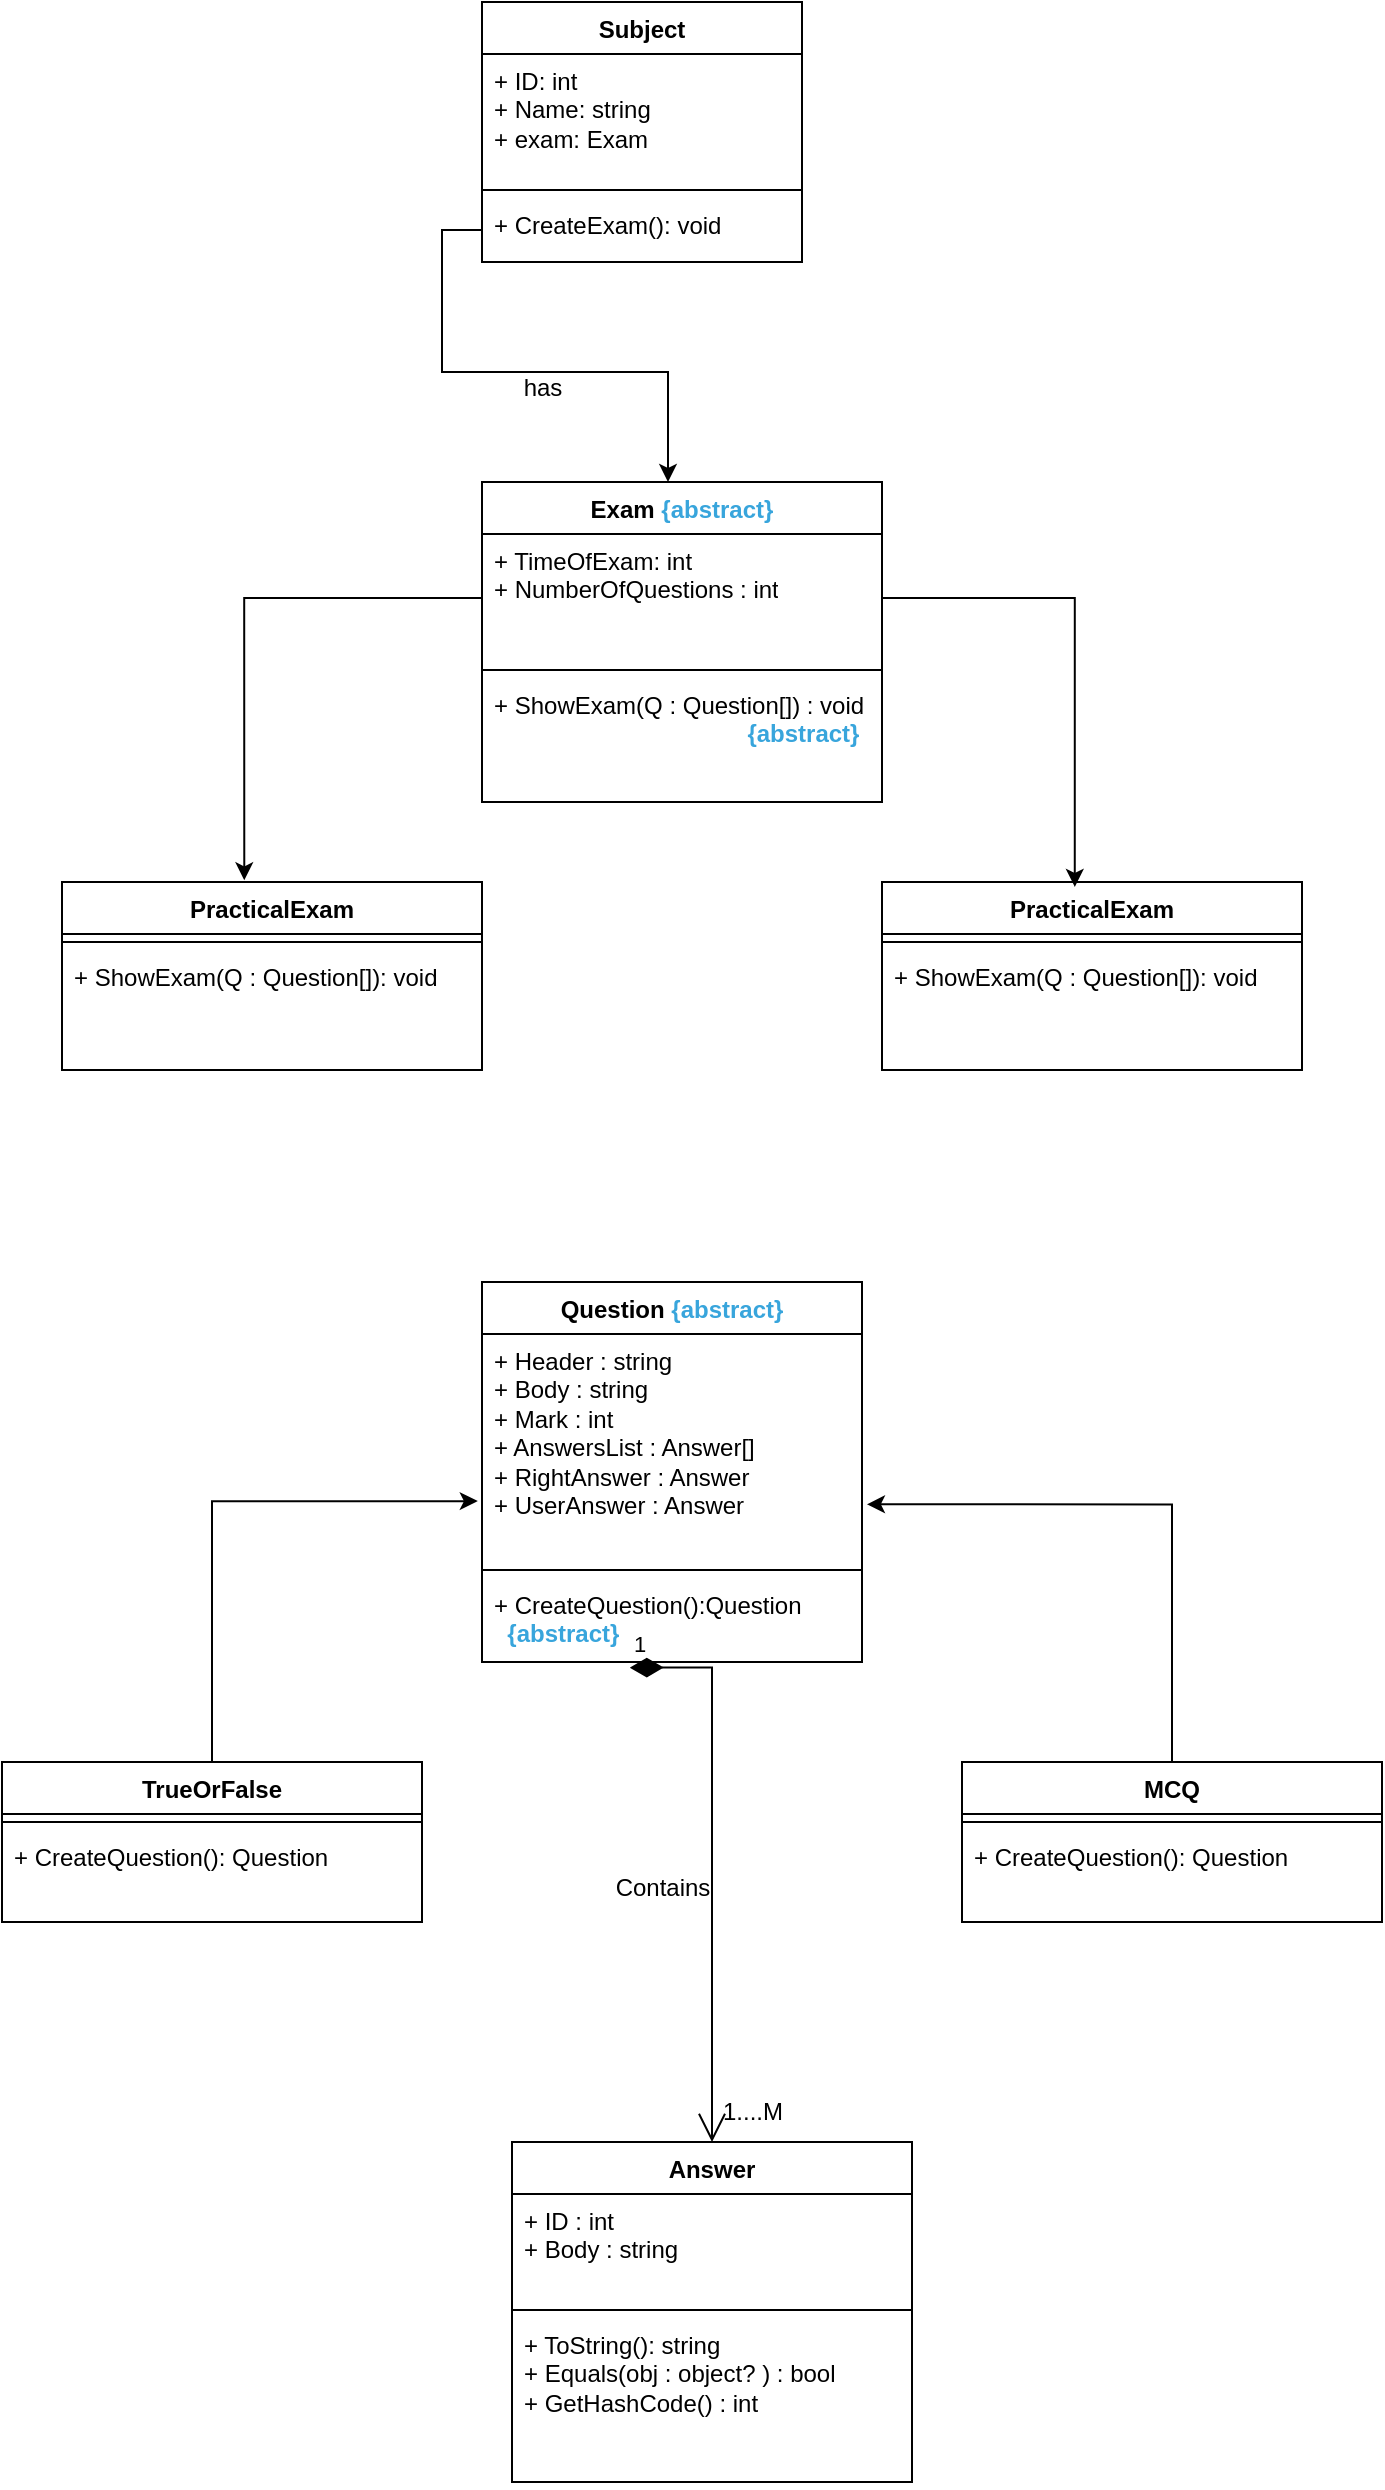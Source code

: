 <mxfile version="28.0.6">
  <diagram name="Page-1" id="pRpbr93Is7vxlbDIuHDw">
    <mxGraphModel dx="1042" dy="674" grid="1" gridSize="10" guides="1" tooltips="1" connect="1" arrows="1" fold="1" page="1" pageScale="1" pageWidth="850" pageHeight="1100" math="0" shadow="0">
      <root>
        <mxCell id="0" />
        <mxCell id="1" parent="0" />
        <mxCell id="OobZ7jC81nSux4jjmVNi-1" value="Subject" style="swimlane;fontStyle=1;align=center;verticalAlign=top;childLayout=stackLayout;horizontal=1;startSize=26;horizontalStack=0;resizeParent=1;resizeParentMax=0;resizeLast=0;collapsible=1;marginBottom=0;whiteSpace=wrap;html=1;" vertex="1" parent="1">
          <mxGeometry x="280" y="200" width="160" height="130" as="geometry" />
        </mxCell>
        <mxCell id="OobZ7jC81nSux4jjmVNi-2" value="+ ID: int&lt;div&gt;+ Name: string&lt;/div&gt;&lt;div&gt;+ exam: Exam&lt;/div&gt;" style="text;strokeColor=none;fillColor=none;align=left;verticalAlign=top;spacingLeft=4;spacingRight=4;overflow=hidden;rotatable=0;points=[[0,0.5],[1,0.5]];portConstraint=eastwest;whiteSpace=wrap;html=1;" vertex="1" parent="OobZ7jC81nSux4jjmVNi-1">
          <mxGeometry y="26" width="160" height="64" as="geometry" />
        </mxCell>
        <mxCell id="OobZ7jC81nSux4jjmVNi-3" value="" style="line;strokeWidth=1;fillColor=none;align=left;verticalAlign=middle;spacingTop=-1;spacingLeft=3;spacingRight=3;rotatable=0;labelPosition=right;points=[];portConstraint=eastwest;strokeColor=inherit;" vertex="1" parent="OobZ7jC81nSux4jjmVNi-1">
          <mxGeometry y="90" width="160" height="8" as="geometry" />
        </mxCell>
        <mxCell id="OobZ7jC81nSux4jjmVNi-4" value="&lt;div&gt;+ CreateExam(): void&lt;/div&gt;" style="text;strokeColor=none;fillColor=none;align=left;verticalAlign=top;spacingLeft=4;spacingRight=4;overflow=hidden;rotatable=0;points=[[0,0.5],[1,0.5]];portConstraint=eastwest;whiteSpace=wrap;html=1;" vertex="1" parent="OobZ7jC81nSux4jjmVNi-1">
          <mxGeometry y="98" width="160" height="32" as="geometry" />
        </mxCell>
        <mxCell id="OobZ7jC81nSux4jjmVNi-5" value="PracticalExam" style="swimlane;fontStyle=1;align=center;verticalAlign=top;childLayout=stackLayout;horizontal=1;startSize=26;horizontalStack=0;resizeParent=1;resizeParentMax=0;resizeLast=0;collapsible=1;marginBottom=0;whiteSpace=wrap;html=1;" vertex="1" parent="1">
          <mxGeometry x="480" y="640" width="210" height="94" as="geometry" />
        </mxCell>
        <mxCell id="OobZ7jC81nSux4jjmVNi-7" value="" style="line;strokeWidth=1;fillColor=none;align=left;verticalAlign=middle;spacingTop=-1;spacingLeft=3;spacingRight=3;rotatable=0;labelPosition=right;points=[];portConstraint=eastwest;strokeColor=inherit;" vertex="1" parent="OobZ7jC81nSux4jjmVNi-5">
          <mxGeometry y="26" width="210" height="8" as="geometry" />
        </mxCell>
        <mxCell id="OobZ7jC81nSux4jjmVNi-8" value="+ ShowExam(Q : Question[]): void" style="text;strokeColor=none;fillColor=none;align=left;verticalAlign=top;spacingLeft=4;spacingRight=4;overflow=hidden;rotatable=0;points=[[0,0.5],[1,0.5]];portConstraint=eastwest;whiteSpace=wrap;html=1;" vertex="1" parent="OobZ7jC81nSux4jjmVNi-5">
          <mxGeometry y="34" width="210" height="60" as="geometry" />
        </mxCell>
        <mxCell id="OobZ7jC81nSux4jjmVNi-9" value="Exam&amp;nbsp;&lt;span style=&quot;color: rgb(56, 165, 220);&quot;&gt;{abstract}&lt;/span&gt;" style="swimlane;fontStyle=1;align=center;verticalAlign=top;childLayout=stackLayout;horizontal=1;startSize=26;horizontalStack=0;resizeParent=1;resizeParentMax=0;resizeLast=0;collapsible=1;marginBottom=0;whiteSpace=wrap;html=1;" vertex="1" parent="1">
          <mxGeometry x="280" y="440" width="200" height="160" as="geometry" />
        </mxCell>
        <mxCell id="OobZ7jC81nSux4jjmVNi-10" value="+ TimeOfExam: int&lt;div&gt;+ NumberOfQuestions : int&lt;/div&gt;" style="text;strokeColor=none;fillColor=none;align=left;verticalAlign=top;spacingLeft=4;spacingRight=4;overflow=hidden;rotatable=0;points=[[0,0.5],[1,0.5]];portConstraint=eastwest;whiteSpace=wrap;html=1;" vertex="1" parent="OobZ7jC81nSux4jjmVNi-9">
          <mxGeometry y="26" width="200" height="64" as="geometry" />
        </mxCell>
        <mxCell id="OobZ7jC81nSux4jjmVNi-11" value="" style="line;strokeWidth=1;fillColor=none;align=left;verticalAlign=middle;spacingTop=-1;spacingLeft=3;spacingRight=3;rotatable=0;labelPosition=right;points=[];portConstraint=eastwest;strokeColor=inherit;" vertex="1" parent="OobZ7jC81nSux4jjmVNi-9">
          <mxGeometry y="90" width="200" height="8" as="geometry" />
        </mxCell>
        <mxCell id="OobZ7jC81nSux4jjmVNi-12" value="+ ShowExam(Q : Question[]) : void&amp;nbsp;&lt;div&gt;&lt;span style=&quot;color: rgb(56, 165, 220); font-weight: 700; text-align: center;&quot;&gt;&amp;nbsp; &amp;nbsp; &amp;nbsp; &amp;nbsp; &amp;nbsp; &amp;nbsp; &amp;nbsp; &amp;nbsp; &amp;nbsp; &amp;nbsp; &amp;nbsp; &amp;nbsp; &amp;nbsp; &amp;nbsp; &amp;nbsp; &amp;nbsp; &amp;nbsp; &amp;nbsp; &amp;nbsp; {abstract}&lt;/span&gt;&lt;/div&gt;" style="text;strokeColor=none;fillColor=none;align=left;verticalAlign=top;spacingLeft=4;spacingRight=4;overflow=hidden;rotatable=0;points=[[0,0.5],[1,0.5]];portConstraint=eastwest;whiteSpace=wrap;html=1;" vertex="1" parent="OobZ7jC81nSux4jjmVNi-9">
          <mxGeometry y="98" width="200" height="62" as="geometry" />
        </mxCell>
        <mxCell id="OobZ7jC81nSux4jjmVNi-13" value="PracticalExam" style="swimlane;fontStyle=1;align=center;verticalAlign=top;childLayout=stackLayout;horizontal=1;startSize=26;horizontalStack=0;resizeParent=1;resizeParentMax=0;resizeLast=0;collapsible=1;marginBottom=0;whiteSpace=wrap;html=1;" vertex="1" parent="1">
          <mxGeometry x="70" y="640" width="210" height="94" as="geometry" />
        </mxCell>
        <mxCell id="OobZ7jC81nSux4jjmVNi-14" value="" style="line;strokeWidth=1;fillColor=none;align=left;verticalAlign=middle;spacingTop=-1;spacingLeft=3;spacingRight=3;rotatable=0;labelPosition=right;points=[];portConstraint=eastwest;strokeColor=inherit;" vertex="1" parent="OobZ7jC81nSux4jjmVNi-13">
          <mxGeometry y="26" width="210" height="8" as="geometry" />
        </mxCell>
        <mxCell id="OobZ7jC81nSux4jjmVNi-15" value="+ ShowExam(Q : Question[]): void" style="text;strokeColor=none;fillColor=none;align=left;verticalAlign=top;spacingLeft=4;spacingRight=4;overflow=hidden;rotatable=0;points=[[0,0.5],[1,0.5]];portConstraint=eastwest;whiteSpace=wrap;html=1;" vertex="1" parent="OobZ7jC81nSux4jjmVNi-13">
          <mxGeometry y="34" width="210" height="60" as="geometry" />
        </mxCell>
        <mxCell id="OobZ7jC81nSux4jjmVNi-16" style="edgeStyle=orthogonalEdgeStyle;rounded=0;orthogonalLoop=1;jettySize=auto;html=1;exitX=0;exitY=0.5;exitDx=0;exitDy=0;entryX=0.434;entryY=-0.009;entryDx=0;entryDy=0;entryPerimeter=0;" edge="1" parent="1" source="OobZ7jC81nSux4jjmVNi-10" target="OobZ7jC81nSux4jjmVNi-13">
          <mxGeometry relative="1" as="geometry" />
        </mxCell>
        <mxCell id="OobZ7jC81nSux4jjmVNi-17" style="edgeStyle=orthogonalEdgeStyle;rounded=0;orthogonalLoop=1;jettySize=auto;html=1;exitX=1;exitY=0.5;exitDx=0;exitDy=0;entryX=0.459;entryY=0.026;entryDx=0;entryDy=0;entryPerimeter=0;" edge="1" parent="1" source="OobZ7jC81nSux4jjmVNi-10" target="OobZ7jC81nSux4jjmVNi-5">
          <mxGeometry relative="1" as="geometry" />
        </mxCell>
        <mxCell id="OobZ7jC81nSux4jjmVNi-18" value="Answer" style="swimlane;fontStyle=1;align=center;verticalAlign=top;childLayout=stackLayout;horizontal=1;startSize=26;horizontalStack=0;resizeParent=1;resizeParentMax=0;resizeLast=0;collapsible=1;marginBottom=0;whiteSpace=wrap;html=1;" vertex="1" parent="1">
          <mxGeometry x="295" y="1270" width="200" height="170" as="geometry" />
        </mxCell>
        <mxCell id="OobZ7jC81nSux4jjmVNi-19" value="+ ID : int&lt;div&gt;+ Body : string&lt;/div&gt;" style="text;strokeColor=none;fillColor=none;align=left;verticalAlign=top;spacingLeft=4;spacingRight=4;overflow=hidden;rotatable=0;points=[[0,0.5],[1,0.5]];portConstraint=eastwest;whiteSpace=wrap;html=1;" vertex="1" parent="OobZ7jC81nSux4jjmVNi-18">
          <mxGeometry y="26" width="200" height="54" as="geometry" />
        </mxCell>
        <mxCell id="OobZ7jC81nSux4jjmVNi-20" value="" style="line;strokeWidth=1;fillColor=none;align=left;verticalAlign=middle;spacingTop=-1;spacingLeft=3;spacingRight=3;rotatable=0;labelPosition=right;points=[];portConstraint=eastwest;strokeColor=inherit;" vertex="1" parent="OobZ7jC81nSux4jjmVNi-18">
          <mxGeometry y="80" width="200" height="8" as="geometry" />
        </mxCell>
        <mxCell id="OobZ7jC81nSux4jjmVNi-21" value="+ ToString(): string&lt;div&gt;+ Equals(obj : object? ) : bool&lt;/div&gt;&lt;div&gt;+ GetHashCode() : int&lt;/div&gt;" style="text;strokeColor=none;fillColor=none;align=left;verticalAlign=top;spacingLeft=4;spacingRight=4;overflow=hidden;rotatable=0;points=[[0,0.5],[1,0.5]];portConstraint=eastwest;whiteSpace=wrap;html=1;" vertex="1" parent="OobZ7jC81nSux4jjmVNi-18">
          <mxGeometry y="88" width="200" height="82" as="geometry" />
        </mxCell>
        <mxCell id="OobZ7jC81nSux4jjmVNi-22" value="Question &lt;font style=&quot;color: light-dark(rgb(56, 165, 220), rgb(237, 237, 237));&quot;&gt;{abstract}&lt;/font&gt;" style="swimlane;fontStyle=1;align=center;verticalAlign=top;childLayout=stackLayout;horizontal=1;startSize=26;horizontalStack=0;resizeParent=1;resizeParentMax=0;resizeLast=0;collapsible=1;marginBottom=0;whiteSpace=wrap;html=1;" vertex="1" parent="1">
          <mxGeometry x="280" y="840" width="190" height="190" as="geometry" />
        </mxCell>
        <mxCell id="OobZ7jC81nSux4jjmVNi-23" value="+ Header : string&lt;div&gt;+ Body : string&lt;/div&gt;&lt;div&gt;+ Mark : int&lt;/div&gt;&lt;div&gt;+ AnswersList : Answer[]&lt;/div&gt;&lt;div&gt;+ RightAnswer : Answer&lt;/div&gt;&lt;div&gt;+ UserAnswer : Answer&lt;/div&gt;" style="text;strokeColor=none;fillColor=none;align=left;verticalAlign=top;spacingLeft=4;spacingRight=4;overflow=hidden;rotatable=0;points=[[0,0.5],[1,0.5]];portConstraint=eastwest;whiteSpace=wrap;html=1;" vertex="1" parent="OobZ7jC81nSux4jjmVNi-22">
          <mxGeometry y="26" width="190" height="114" as="geometry" />
        </mxCell>
        <mxCell id="OobZ7jC81nSux4jjmVNi-24" value="" style="line;strokeWidth=1;fillColor=none;align=left;verticalAlign=middle;spacingTop=-1;spacingLeft=3;spacingRight=3;rotatable=0;labelPosition=right;points=[];portConstraint=eastwest;strokeColor=inherit;" vertex="1" parent="OobZ7jC81nSux4jjmVNi-22">
          <mxGeometry y="140" width="190" height="8" as="geometry" />
        </mxCell>
        <mxCell id="OobZ7jC81nSux4jjmVNi-25" value="+ CreateQuestion():Question&amp;nbsp; &amp;nbsp;&amp;nbsp;&lt;span style=&quot;color: rgb(56, 165, 220); font-weight: 700; text-align: center;&quot;&gt;{abstract}&lt;/span&gt;" style="text;strokeColor=none;fillColor=none;align=left;verticalAlign=top;spacingLeft=4;spacingRight=4;overflow=hidden;rotatable=0;points=[[0,0.5],[1,0.5]];portConstraint=eastwest;whiteSpace=wrap;html=1;" vertex="1" parent="OobZ7jC81nSux4jjmVNi-22">
          <mxGeometry y="148" width="190" height="42" as="geometry" />
        </mxCell>
        <mxCell id="OobZ7jC81nSux4jjmVNi-26" value="MCQ" style="swimlane;fontStyle=1;align=center;verticalAlign=top;childLayout=stackLayout;horizontal=1;startSize=26;horizontalStack=0;resizeParent=1;resizeParentMax=0;resizeLast=0;collapsible=1;marginBottom=0;whiteSpace=wrap;html=1;" vertex="1" parent="1">
          <mxGeometry x="520" y="1080" width="210" height="80" as="geometry" />
        </mxCell>
        <mxCell id="OobZ7jC81nSux4jjmVNi-28" value="" style="line;strokeWidth=1;fillColor=none;align=left;verticalAlign=middle;spacingTop=-1;spacingLeft=3;spacingRight=3;rotatable=0;labelPosition=right;points=[];portConstraint=eastwest;strokeColor=inherit;" vertex="1" parent="OobZ7jC81nSux4jjmVNi-26">
          <mxGeometry y="26" width="210" height="8" as="geometry" />
        </mxCell>
        <mxCell id="OobZ7jC81nSux4jjmVNi-29" value="+ CreateQuestion(): Question" style="text;strokeColor=none;fillColor=none;align=left;verticalAlign=top;spacingLeft=4;spacingRight=4;overflow=hidden;rotatable=0;points=[[0,0.5],[1,0.5]];portConstraint=eastwest;whiteSpace=wrap;html=1;" vertex="1" parent="OobZ7jC81nSux4jjmVNi-26">
          <mxGeometry y="34" width="210" height="46" as="geometry" />
        </mxCell>
        <mxCell id="OobZ7jC81nSux4jjmVNi-34" value="TrueOrFalse" style="swimlane;fontStyle=1;align=center;verticalAlign=top;childLayout=stackLayout;horizontal=1;startSize=26;horizontalStack=0;resizeParent=1;resizeParentMax=0;resizeLast=0;collapsible=1;marginBottom=0;whiteSpace=wrap;html=1;" vertex="1" parent="1">
          <mxGeometry x="40" y="1080" width="210" height="80" as="geometry" />
        </mxCell>
        <mxCell id="OobZ7jC81nSux4jjmVNi-35" value="" style="line;strokeWidth=1;fillColor=none;align=left;verticalAlign=middle;spacingTop=-1;spacingLeft=3;spacingRight=3;rotatable=0;labelPosition=right;points=[];portConstraint=eastwest;strokeColor=inherit;" vertex="1" parent="OobZ7jC81nSux4jjmVNi-34">
          <mxGeometry y="26" width="210" height="8" as="geometry" />
        </mxCell>
        <mxCell id="OobZ7jC81nSux4jjmVNi-36" value="+ CreateQuestion(): Question" style="text;strokeColor=none;fillColor=none;align=left;verticalAlign=top;spacingLeft=4;spacingRight=4;overflow=hidden;rotatable=0;points=[[0,0.5],[1,0.5]];portConstraint=eastwest;whiteSpace=wrap;html=1;" vertex="1" parent="OobZ7jC81nSux4jjmVNi-34">
          <mxGeometry y="34" width="210" height="46" as="geometry" />
        </mxCell>
        <mxCell id="OobZ7jC81nSux4jjmVNi-39" value="1" style="endArrow=open;html=1;endSize=12;startArrow=diamondThin;startSize=14;startFill=1;edgeStyle=orthogonalEdgeStyle;align=left;verticalAlign=bottom;rounded=0;exitX=0.389;exitY=1.067;exitDx=0;exitDy=0;exitPerimeter=0;entryX=0.5;entryY=0;entryDx=0;entryDy=0;" edge="1" parent="1" source="OobZ7jC81nSux4jjmVNi-25" target="OobZ7jC81nSux4jjmVNi-18">
          <mxGeometry x="-1" y="3" relative="1" as="geometry">
            <mxPoint x="350" y="1130" as="sourcePoint" />
            <mxPoint x="410" y="1260" as="targetPoint" />
            <Array as="points">
              <mxPoint x="395" y="1033" />
            </Array>
          </mxGeometry>
        </mxCell>
        <mxCell id="OobZ7jC81nSux4jjmVNi-40" value="Contains" style="text;html=1;align=center;verticalAlign=middle;resizable=0;points=[];autosize=1;strokeColor=none;fillColor=none;" vertex="1" parent="1">
          <mxGeometry x="335" y="1128" width="70" height="30" as="geometry" />
        </mxCell>
        <mxCell id="OobZ7jC81nSux4jjmVNi-42" style="edgeStyle=orthogonalEdgeStyle;rounded=0;orthogonalLoop=1;jettySize=auto;html=1;exitX=0.5;exitY=0;exitDx=0;exitDy=0;entryX=-0.011;entryY=0.733;entryDx=0;entryDy=0;entryPerimeter=0;" edge="1" parent="1" source="OobZ7jC81nSux4jjmVNi-34" target="OobZ7jC81nSux4jjmVNi-23">
          <mxGeometry relative="1" as="geometry" />
        </mxCell>
        <mxCell id="OobZ7jC81nSux4jjmVNi-43" style="edgeStyle=orthogonalEdgeStyle;rounded=0;orthogonalLoop=1;jettySize=auto;html=1;exitX=0.5;exitY=0;exitDx=0;exitDy=0;entryX=1.013;entryY=0.747;entryDx=0;entryDy=0;entryPerimeter=0;" edge="1" parent="1" source="OobZ7jC81nSux4jjmVNi-26" target="OobZ7jC81nSux4jjmVNi-23">
          <mxGeometry relative="1" as="geometry" />
        </mxCell>
        <mxCell id="OobZ7jC81nSux4jjmVNi-44" value="1....M" style="text;html=1;align=center;verticalAlign=middle;resizable=0;points=[];autosize=1;strokeColor=none;fillColor=none;" vertex="1" parent="1">
          <mxGeometry x="390" y="1240" width="50" height="30" as="geometry" />
        </mxCell>
        <mxCell id="OobZ7jC81nSux4jjmVNi-45" style="edgeStyle=orthogonalEdgeStyle;rounded=0;orthogonalLoop=1;jettySize=auto;html=1;exitX=0;exitY=0.5;exitDx=0;exitDy=0;entryX=0.465;entryY=0;entryDx=0;entryDy=0;entryPerimeter=0;" edge="1" parent="1" source="OobZ7jC81nSux4jjmVNi-4" target="OobZ7jC81nSux4jjmVNi-9">
          <mxGeometry relative="1" as="geometry" />
        </mxCell>
        <mxCell id="OobZ7jC81nSux4jjmVNi-46" value="has" style="text;html=1;align=center;verticalAlign=middle;resizable=0;points=[];autosize=1;strokeColor=none;fillColor=none;" vertex="1" parent="1">
          <mxGeometry x="290" y="378" width="40" height="30" as="geometry" />
        </mxCell>
      </root>
    </mxGraphModel>
  </diagram>
</mxfile>
